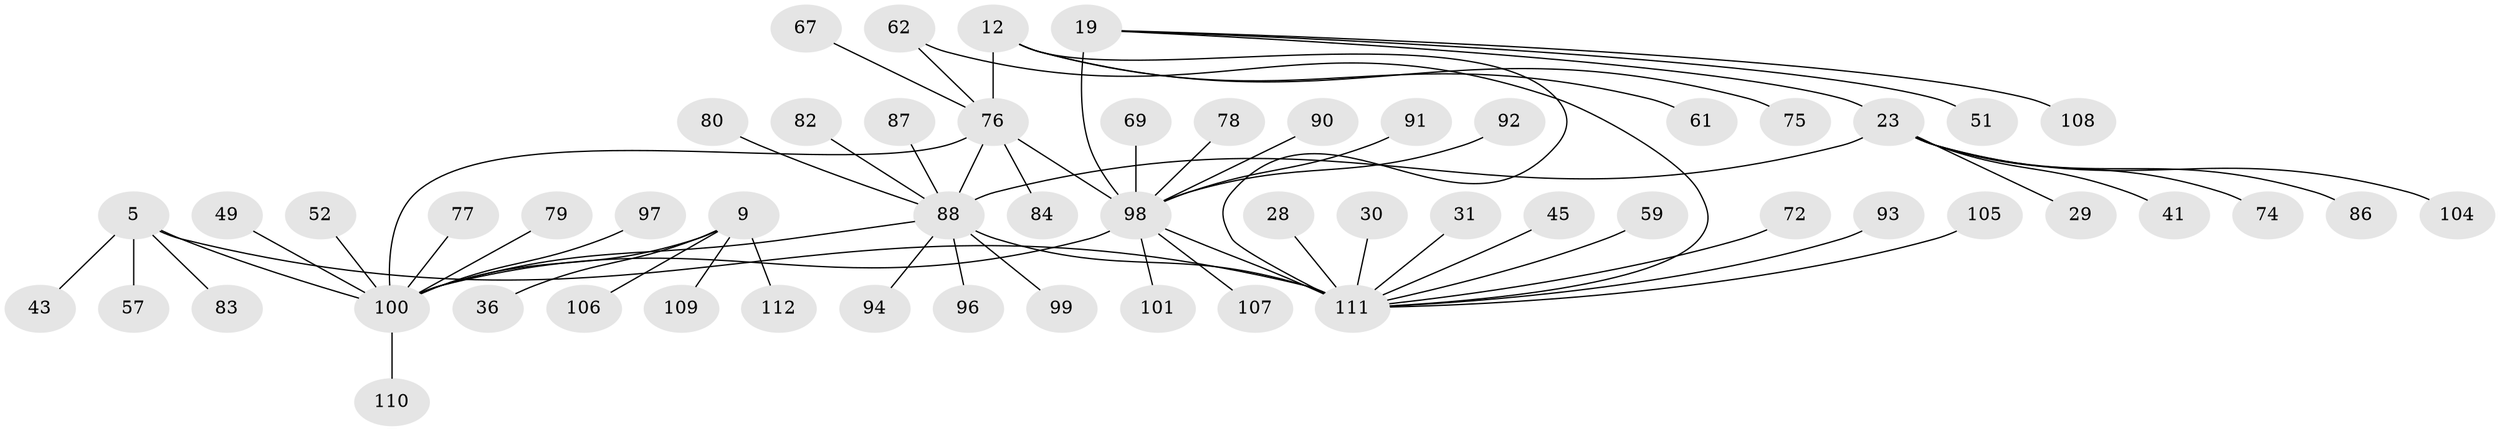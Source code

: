 // original degree distribution, {8: 0.05357142857142857, 6: 0.0625, 10: 0.026785714285714284, 9: 0.017857142857142856, 7: 0.026785714285714284, 11: 0.017857142857142856, 5: 0.026785714285714284, 2: 0.14285714285714285, 1: 0.5714285714285714, 3: 0.05357142857142857}
// Generated by graph-tools (version 1.1) at 2025/55/03/09/25 04:55:25]
// undirected, 56 vertices, 62 edges
graph export_dot {
graph [start="1"]
  node [color=gray90,style=filled];
  5 [super="+2"];
  9 [super="+8"];
  12 [super="+11"];
  19 [super="+18"];
  23 [super="+21"];
  28;
  29;
  30;
  31;
  36;
  41;
  43;
  45;
  49;
  51;
  52;
  57;
  59;
  61;
  62;
  67;
  69;
  72 [super="+65"];
  74;
  75;
  76 [super="+70+15"];
  77 [super="+48"];
  78 [super="+42"];
  79;
  80;
  82;
  83;
  84;
  86 [super="+55"];
  87;
  88 [super="+34+71"];
  90 [super="+58"];
  91;
  92 [super="+73"];
  93;
  94;
  96;
  97;
  98 [super="+20+35+68"];
  99 [super="+60"];
  100 [super="+10+38"];
  101;
  104;
  105 [super="+54"];
  106;
  107;
  108 [super="+89+95"];
  109 [super="+56+102"];
  110 [super="+85"];
  111 [super="+66+103+3+4"];
  112 [super="+26"];
  5 -- 83;
  5 -- 100 [weight=2];
  5 -- 57;
  5 -- 43;
  5 -- 111 [weight=6];
  9 -- 106;
  9 -- 36;
  9 -- 112;
  9 -- 109;
  9 -- 100 [weight=6];
  12 -- 61;
  12 -- 75;
  12 -- 111 [weight=2];
  12 -- 76 [weight=6];
  19 -- 51;
  19 -- 23;
  19 -- 108;
  19 -- 98 [weight=6];
  23 -- 29;
  23 -- 74;
  23 -- 104;
  23 -- 41;
  23 -- 86;
  23 -- 88 [weight=6];
  28 -- 111;
  30 -- 111;
  31 -- 111;
  45 -- 111;
  49 -- 100;
  52 -- 100;
  59 -- 111;
  62 -- 111;
  62 -- 76;
  67 -- 76;
  69 -- 98;
  72 -- 111;
  76 -- 98 [weight=2];
  76 -- 100;
  76 -- 88 [weight=2];
  76 -- 84;
  77 -- 100;
  78 -- 98;
  79 -- 100;
  80 -- 88;
  82 -- 88;
  87 -- 88;
  88 -- 111 [weight=4];
  88 -- 96;
  88 -- 99;
  88 -- 100;
  88 -- 94;
  90 -- 98;
  91 -- 98;
  92 -- 98;
  93 -- 111;
  97 -- 100;
  98 -- 101;
  98 -- 100;
  98 -- 107;
  98 -- 111;
  100 -- 110;
  105 -- 111;
}
